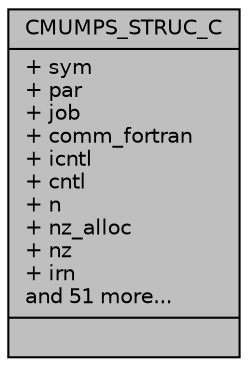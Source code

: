 digraph "CMUMPS_STRUC_C"
{
  edge [fontname="Helvetica",fontsize="10",labelfontname="Helvetica",labelfontsize="10"];
  node [fontname="Helvetica",fontsize="10",shape=record];
  Node1 [label="{CMUMPS_STRUC_C\n|+ sym\l+ par\l+ job\l+ comm_fortran\l+ icntl\l+ cntl\l+ n\l+ nz_alloc\l+ nz\l+ irn\land 51 more...\l|}",height=0.2,width=0.4,color="black", fillcolor="grey75", style="filled", fontcolor="black"];
}
